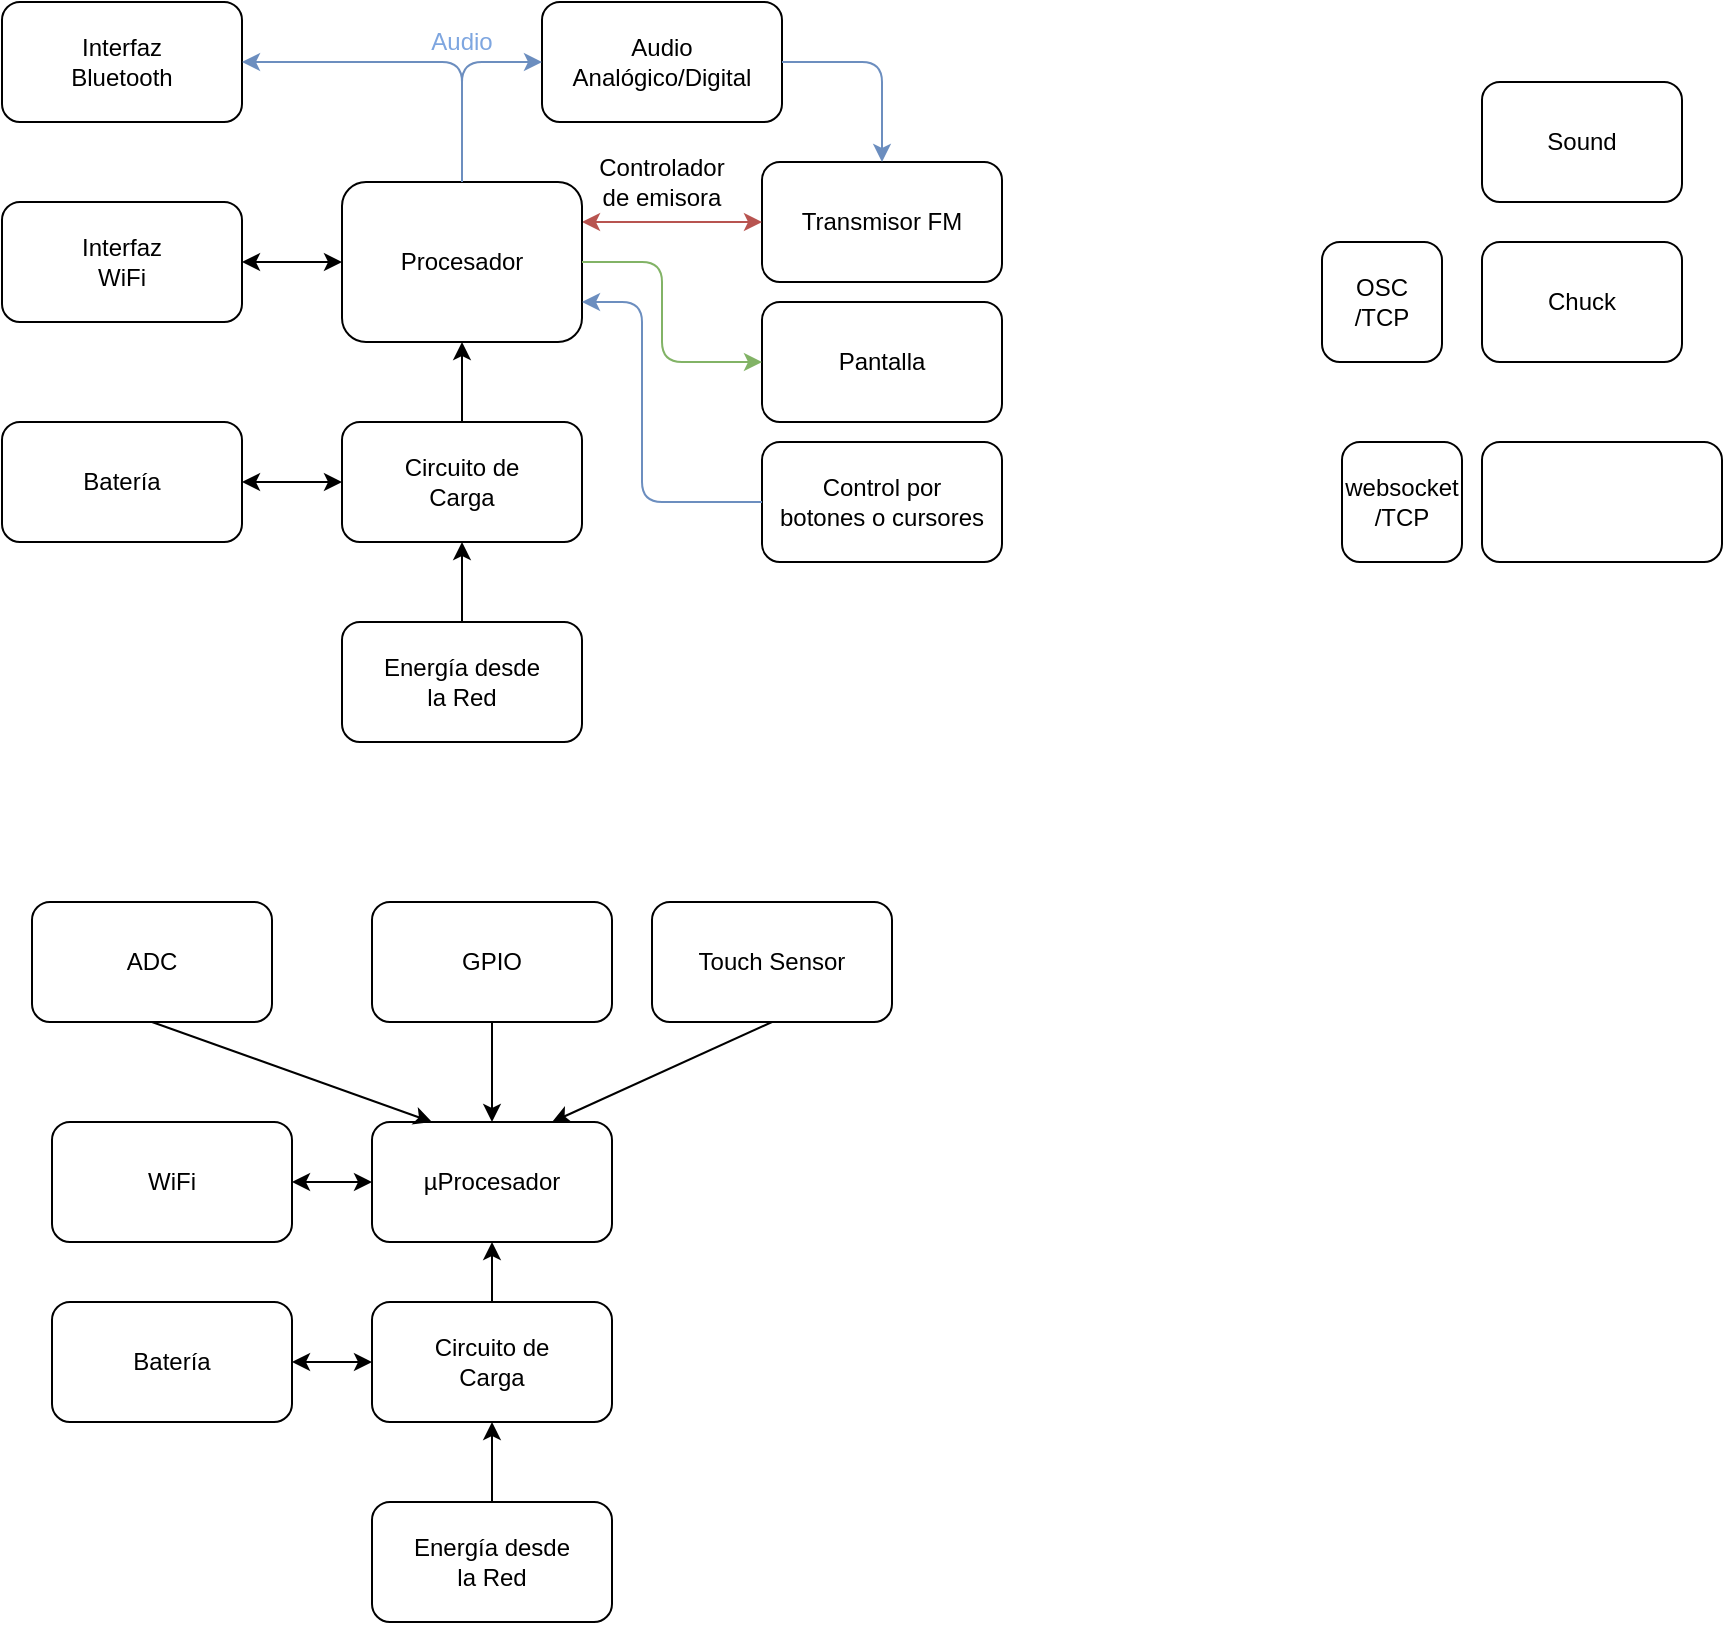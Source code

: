 <mxfile version="15.4.0" type="device" pages="2"><diagram id="w7pOhHGlL-BsdtAE_H7Y" name="hardware-server"><mxGraphModel dx="1420" dy="958" grid="1" gridSize="10" guides="1" tooltips="1" connect="1" arrows="1" fold="1" page="1" pageScale="1" pageWidth="850" pageHeight="1100" math="0" shadow="0"><root><mxCell id="0"/><mxCell id="1" parent="0"/><mxCell id="2" value="Transmisor FM" style="rounded=1;whiteSpace=wrap;html=1;" parent="1" vertex="1"><mxGeometry x="500" y="110" width="120" height="60" as="geometry"/></mxCell><mxCell id="4" style="edgeStyle=orthogonalEdgeStyle;rounded=0;orthogonalLoop=1;jettySize=auto;html=1;exitX=1;exitY=0.25;exitDx=0;exitDy=0;entryX=0;entryY=0.5;entryDx=0;entryDy=0;startArrow=classic;startFill=1;fillColor=#f8cecc;strokeColor=#b85450;" parent="1" source="3" target="2" edge="1"><mxGeometry relative="1" as="geometry"/></mxCell><mxCell id="3" value="Procesador" style="rounded=1;whiteSpace=wrap;html=1;" parent="1" vertex="1"><mxGeometry x="290" y="120" width="120" height="80" as="geometry"/></mxCell><mxCell id="5" value="&lt;div&gt;Audio&lt;/div&gt;&lt;div&gt;Analógico/Digital&lt;br&gt;&lt;/div&gt;" style="rounded=1;whiteSpace=wrap;html=1;" parent="1" vertex="1"><mxGeometry x="390" y="30" width="120" height="60" as="geometry"/></mxCell><mxCell id="6" value="&lt;div&gt;Controlador&lt;/div&gt;&lt;div&gt;de emisora&lt;br&gt;&lt;/div&gt;" style="text;html=1;strokeColor=none;fillColor=none;align=center;verticalAlign=middle;whiteSpace=wrap;rounded=0;" parent="1" vertex="1"><mxGeometry x="410" y="110" width="80" height="20" as="geometry"/></mxCell><mxCell id="13" value="&lt;div&gt;Interfaz&lt;br&gt;&lt;/div&gt;&lt;div&gt;WiFi&lt;/div&gt;" style="rounded=1;whiteSpace=wrap;html=1;" parent="1" vertex="1"><mxGeometry x="120" y="130" width="120" height="60" as="geometry"/></mxCell><mxCell id="14" value="" style="endArrow=classic;html=1;exitX=0;exitY=0.5;exitDx=0;exitDy=0;entryX=1;entryY=0.5;entryDx=0;entryDy=0;startArrow=classic;startFill=1;" parent="1" source="3" target="13" edge="1"><mxGeometry width="50" height="50" relative="1" as="geometry"><mxPoint x="330" y="330" as="sourcePoint"/><mxPoint x="380" y="280" as="targetPoint"/></mxGeometry></mxCell><mxCell id="15" value="&lt;div&gt;Interfaz&lt;br&gt;&lt;/div&gt;&lt;div&gt;Bluetooth&lt;/div&gt;" style="rounded=1;whiteSpace=wrap;html=1;" parent="1" vertex="1"><mxGeometry x="120" y="30" width="120" height="60" as="geometry"/></mxCell><mxCell id="21" value="" style="endArrow=classic;html=1;entryX=0;entryY=0.5;entryDx=0;entryDy=0;exitX=0.5;exitY=0;exitDx=0;exitDy=0;fillColor=#dae8fc;strokeColor=#6c8ebf;" parent="1" source="3" target="5" edge="1"><mxGeometry width="50" height="50" relative="1" as="geometry"><mxPoint x="330" y="260" as="sourcePoint"/><mxPoint x="380" y="210" as="targetPoint"/><Array as="points"><mxPoint x="350" y="60"/></Array></mxGeometry></mxCell><mxCell id="22" value="" style="endArrow=classic;html=1;entryX=1;entryY=0.5;entryDx=0;entryDy=0;exitX=0.5;exitY=0;exitDx=0;exitDy=0;fillColor=#dae8fc;strokeColor=#6c8ebf;" parent="1" source="3" target="15" edge="1"><mxGeometry width="50" height="50" relative="1" as="geometry"><mxPoint x="330" y="260" as="sourcePoint"/><mxPoint x="380" y="210" as="targetPoint"/><Array as="points"><mxPoint x="350" y="60"/></Array></mxGeometry></mxCell><mxCell id="24" value="" style="endArrow=classic;html=1;entryX=0.5;entryY=0;entryDx=0;entryDy=0;exitX=1;exitY=0.5;exitDx=0;exitDy=0;fillColor=#dae8fc;strokeColor=#6c8ebf;" parent="1" source="5" target="2" edge="1"><mxGeometry width="50" height="50" relative="1" as="geometry"><mxPoint x="330" y="260" as="sourcePoint"/><mxPoint x="380" y="210" as="targetPoint"/><Array as="points"><mxPoint x="560" y="60"/></Array></mxGeometry></mxCell><mxCell id="27" value="Audio" style="text;html=1;strokeColor=none;fillColor=none;align=center;verticalAlign=middle;whiteSpace=wrap;rounded=0;fontColor=#7EA6E0;" parent="1" vertex="1"><mxGeometry x="330" y="40" width="40" height="20" as="geometry"/></mxCell><mxCell id="28" value="&lt;font color=&quot;#000000&quot;&gt;Pantalla&lt;br&gt;&lt;/font&gt;" style="rounded=1;whiteSpace=wrap;html=1;fontColor=#7EA6E0;" parent="1" vertex="1"><mxGeometry x="500" y="180" width="120" height="60" as="geometry"/></mxCell><mxCell id="29" value="" style="endArrow=classic;html=1;fontColor=#7EA6E0;entryX=0;entryY=0.5;entryDx=0;entryDy=0;exitX=1;exitY=0.5;exitDx=0;exitDy=0;fillColor=#d5e8d4;strokeColor=#82b366;" parent="1" source="3" target="28" edge="1"><mxGeometry width="50" height="50" relative="1" as="geometry"><mxPoint x="330" y="250" as="sourcePoint"/><mxPoint x="380" y="200" as="targetPoint"/><Array as="points"><mxPoint x="450" y="160"/><mxPoint x="450" y="210"/></Array></mxGeometry></mxCell><mxCell id="32" value="Batería" style="rounded=1;whiteSpace=wrap;html=1;fontColor=#000000;" parent="1" vertex="1"><mxGeometry x="120" y="240" width="120" height="60" as="geometry"/></mxCell><mxCell id="33" value="&lt;div&gt;Circuito de&lt;/div&gt;&lt;div&gt;Carga&lt;br&gt;&lt;/div&gt;" style="rounded=1;whiteSpace=wrap;html=1;fontColor=#000000;" parent="1" vertex="1"><mxGeometry x="290" y="240" width="120" height="60" as="geometry"/></mxCell><mxCell id="35" value="" style="endArrow=classic;html=1;fontColor=#000000;exitX=1;exitY=0.5;exitDx=0;exitDy=0;entryX=0;entryY=0.5;entryDx=0;entryDy=0;startArrow=classic;startFill=1;" parent="1" source="32" target="33" edge="1"><mxGeometry width="50" height="50" relative="1" as="geometry"><mxPoint x="330" y="250" as="sourcePoint"/><mxPoint x="380" y="200" as="targetPoint"/></mxGeometry></mxCell><mxCell id="38" value="" style="endArrow=classic;html=1;fontColor=#000000;entryX=0.5;entryY=1;entryDx=0;entryDy=0;exitX=0.5;exitY=0;exitDx=0;exitDy=0;" parent="1" source="33" target="3" edge="1"><mxGeometry width="50" height="50" relative="1" as="geometry"><mxPoint x="330" y="250" as="sourcePoint"/><mxPoint x="380" y="200" as="targetPoint"/></mxGeometry></mxCell><mxCell id="39" value="&lt;div&gt;Energía desde&lt;/div&gt;&lt;div&gt;la Red&lt;br&gt;&lt;/div&gt;" style="rounded=1;whiteSpace=wrap;html=1;fontColor=#000000;" parent="1" vertex="1"><mxGeometry x="290" y="340" width="120" height="60" as="geometry"/></mxCell><mxCell id="41" value="" style="endArrow=classic;html=1;fontColor=#000000;entryX=0.5;entryY=1;entryDx=0;entryDy=0;exitX=0.5;exitY=0;exitDx=0;exitDy=0;" parent="1" source="39" target="33" edge="1"><mxGeometry width="50" height="50" relative="1" as="geometry"><mxPoint x="330" y="250" as="sourcePoint"/><mxPoint x="380" y="200" as="targetPoint"/></mxGeometry></mxCell><mxCell id="42" value="WiFi" style="rounded=1;whiteSpace=wrap;html=1;fontColor=#000000;" parent="1" vertex="1"><mxGeometry x="145" y="590" width="120" height="60" as="geometry"/></mxCell><mxCell id="51" style="edgeStyle=orthogonalEdgeStyle;rounded=0;orthogonalLoop=1;jettySize=auto;html=1;exitX=0;exitY=0.5;exitDx=0;exitDy=0;entryX=1;entryY=0.5;entryDx=0;entryDy=0;startArrow=classic;startFill=1;fontColor=#000000;" parent="1" source="43" target="42" edge="1"><mxGeometry relative="1" as="geometry"/></mxCell><mxCell id="43" value="µProcesador" style="rounded=1;whiteSpace=wrap;html=1;fontColor=#000000;" parent="1" vertex="1"><mxGeometry x="305" y="590" width="120" height="60" as="geometry"/></mxCell><mxCell id="44" value="ADC" style="rounded=1;whiteSpace=wrap;html=1;fontColor=#000000;" parent="1" vertex="1"><mxGeometry x="135" y="480" width="120" height="60" as="geometry"/></mxCell><mxCell id="45" value="GPIO" style="rounded=1;whiteSpace=wrap;html=1;fontColor=#000000;" parent="1" vertex="1"><mxGeometry x="305" y="480" width="120" height="60" as="geometry"/></mxCell><mxCell id="47" value="Touch Sensor" style="rounded=1;whiteSpace=wrap;html=1;fontColor=#000000;" parent="1" vertex="1"><mxGeometry x="445" y="480" width="120" height="60" as="geometry"/></mxCell><mxCell id="64" style="edgeStyle=orthogonalEdgeStyle;rounded=0;orthogonalLoop=1;jettySize=auto;html=1;exitX=1;exitY=0.5;exitDx=0;exitDy=0;entryX=0;entryY=0.5;entryDx=0;entryDy=0;startArrow=classic;startFill=1;fontColor=#000000;" parent="1" source="52" target="53" edge="1"><mxGeometry relative="1" as="geometry"/></mxCell><mxCell id="52" value="Batería" style="rounded=1;whiteSpace=wrap;html=1;fontColor=#000000;" parent="1" vertex="1"><mxGeometry x="145" y="680" width="120" height="60" as="geometry"/></mxCell><mxCell id="53" value="&lt;div&gt;Circuito de&lt;/div&gt;&lt;div&gt;Carga&lt;br&gt;&lt;/div&gt;" style="rounded=1;whiteSpace=wrap;html=1;fontColor=#000000;" parent="1" vertex="1"><mxGeometry x="305" y="680" width="120" height="60" as="geometry"/></mxCell><mxCell id="55" value="&lt;div&gt;Energía desde&lt;/div&gt;&lt;div&gt;la Red&lt;br&gt;&lt;/div&gt;" style="rounded=1;whiteSpace=wrap;html=1;fontColor=#000000;" parent="1" vertex="1"><mxGeometry x="305" y="780" width="120" height="60" as="geometry"/></mxCell><mxCell id="56" value="" style="endArrow=classic;html=1;fontColor=#000000;entryX=0.5;entryY=1;entryDx=0;entryDy=0;exitX=0.5;exitY=0;exitDx=0;exitDy=0;" parent="1" source="55" target="53" edge="1"><mxGeometry width="50" height="50" relative="1" as="geometry"><mxPoint x="345" y="690" as="sourcePoint"/><mxPoint x="395" y="640" as="targetPoint"/></mxGeometry></mxCell><mxCell id="59" value="" style="endArrow=classic;html=1;fontColor=#000000;exitX=0.5;exitY=1;exitDx=0;exitDy=0;entryX=0.25;entryY=0;entryDx=0;entryDy=0;" parent="1" source="44" target="43" edge="1"><mxGeometry width="50" height="50" relative="1" as="geometry"><mxPoint x="455" y="520" as="sourcePoint"/><mxPoint x="505" y="470" as="targetPoint"/></mxGeometry></mxCell><mxCell id="61" value="" style="endArrow=classic;html=1;fontColor=#000000;exitX=0.5;exitY=1;exitDx=0;exitDy=0;entryX=0.5;entryY=0;entryDx=0;entryDy=0;" parent="1" source="45" target="43" edge="1"><mxGeometry width="50" height="50" relative="1" as="geometry"><mxPoint x="455" y="520" as="sourcePoint"/><mxPoint x="505" y="470" as="targetPoint"/></mxGeometry></mxCell><mxCell id="63" value="" style="endArrow=classic;html=1;fontColor=#000000;entryX=0.75;entryY=0;entryDx=0;entryDy=0;exitX=0.5;exitY=1;exitDx=0;exitDy=0;" parent="1" source="47" target="43" edge="1"><mxGeometry width="50" height="50" relative="1" as="geometry"><mxPoint x="455" y="520" as="sourcePoint"/><mxPoint x="505" y="470" as="targetPoint"/></mxGeometry></mxCell><mxCell id="66" value="" style="endArrow=classic;html=1;fontColor=#000000;entryX=0.5;entryY=1;entryDx=0;entryDy=0;exitX=0.5;exitY=0;exitDx=0;exitDy=0;" parent="1" source="53" target="43" edge="1"><mxGeometry width="50" height="50" relative="1" as="geometry"><mxPoint x="295" y="640" as="sourcePoint"/><mxPoint x="345" y="590" as="targetPoint"/></mxGeometry></mxCell><mxCell id="70" value="&lt;div&gt;OSC&lt;/div&gt;&lt;div&gt;/TCP&lt;/div&gt;" style="rounded=1;whiteSpace=wrap;html=1;fontColor=#000000;" parent="1" vertex="1"><mxGeometry x="780" y="150" width="60" height="60" as="geometry"/></mxCell><mxCell id="71" value="&lt;div&gt;websocket&lt;/div&gt;&lt;div&gt;/TCP&lt;/div&gt;" style="rounded=1;whiteSpace=wrap;html=1;fontColor=#000000;" parent="1" vertex="1"><mxGeometry x="790" y="250" width="60" height="60" as="geometry"/></mxCell><mxCell id="72" value="Chuck" style="rounded=1;whiteSpace=wrap;html=1;fontColor=#000000;" parent="1" vertex="1"><mxGeometry x="860" y="150" width="100" height="60" as="geometry"/></mxCell><mxCell id="73" value="Sound" style="rounded=1;whiteSpace=wrap;html=1;fontColor=#000000;" parent="1" vertex="1"><mxGeometry x="860" y="70" width="100" height="60" as="geometry"/></mxCell><mxCell id="74" value="" style="rounded=1;whiteSpace=wrap;html=1;fontColor=#000000;" parent="1" vertex="1"><mxGeometry x="860" y="250" width="120" height="60" as="geometry"/></mxCell><mxCell id="-IHw2w_I09pNyr5uZ9Wl-74" value="&lt;font color=&quot;#000000&quot;&gt;Control por&lt;br&gt;botones o cursores&lt;br&gt;&lt;/font&gt;" style="rounded=1;whiteSpace=wrap;html=1;fontColor=#7EA6E0;" parent="1" vertex="1"><mxGeometry x="500" y="250" width="120" height="60" as="geometry"/></mxCell><mxCell id="-IHw2w_I09pNyr5uZ9Wl-76" value="" style="endArrow=none;html=1;entryX=0;entryY=0.5;entryDx=0;entryDy=0;exitX=1;exitY=0.75;exitDx=0;exitDy=0;startArrow=classic;startFill=1;endFill=0;fillColor=#dae8fc;strokeColor=#6c8ebf;" parent="1" source="3" target="-IHw2w_I09pNyr5uZ9Wl-74" edge="1"><mxGeometry width="50" height="50" relative="1" as="geometry"><mxPoint x="470" y="360" as="sourcePoint"/><mxPoint x="520" y="310" as="targetPoint"/><Array as="points"><mxPoint x="440" y="180"/><mxPoint x="440" y="280"/></Array></mxGeometry></mxCell></root></mxGraphModel></diagram><diagram id="PkrMXN2v2mSTtwYFVRXE" name="onion"><mxGraphModel dx="1420" dy="958" grid="1" gridSize="10" guides="1" tooltips="1" connect="1" arrows="1" fold="1" page="1" pageScale="1" pageWidth="850" pageHeight="1100" math="0" shadow="0"><root><mxCell id="U6ocJ4wYusiZbPF86DiT-0"/><mxCell id="U6ocJ4wYusiZbPF86DiT-1" parent="U6ocJ4wYusiZbPF86DiT-0"/><mxCell id="U6ocJ4wYusiZbPF86DiT-41" value="" style="rounded=1;whiteSpace=wrap;html=1;fillColor=none;dashed=1;strokeColor=#9673a6;strokeWidth=2;fontStyle=1" parent="U6ocJ4wYusiZbPF86DiT-1" vertex="1"><mxGeometry x="250" y="60" width="250" height="290" as="geometry"/></mxCell><mxCell id="U6ocJ4wYusiZbPF86DiT-2" value="Transmisor FM" style="rounded=1;whiteSpace=wrap;html=1;fillColor=#ffe6cc;strokeColor=#d79b00;strokeWidth=2;fontColor=#FF8000;fontStyle=1" parent="U6ocJ4wYusiZbPF86DiT-1" vertex="1"><mxGeometry x="680" y="20" width="120" height="60" as="geometry"/></mxCell><mxCell id="U6ocJ4wYusiZbPF86DiT-4" value="Procesador" style="rounded=1;whiteSpace=wrap;html=1;fillColor=#e1d5e7;strokeColor=#9673a6;fontStyle=1" parent="U6ocJ4wYusiZbPF86DiT-1" vertex="1"><mxGeometry x="330" y="120" width="120" height="180" as="geometry"/></mxCell><mxCell id="U6ocJ4wYusiZbPF86DiT-5" value="&lt;div&gt;USB&lt;/div&gt;" style="rounded=1;whiteSpace=wrap;html=1;fillColor=#e1d5e7;strokeColor=#9673a6;fontStyle=1" parent="U6ocJ4wYusiZbPF86DiT-1" vertex="1"><mxGeometry x="260" y="120" width="70" height="50" as="geometry"/></mxCell><mxCell id="U6ocJ4wYusiZbPF86DiT-7" value="&lt;div&gt;&lt;span&gt;WiFi&lt;/span&gt;&lt;br&gt;&lt;/div&gt;" style="rounded=1;whiteSpace=wrap;html=1;fillColor=#e1d5e7;strokeColor=#9673a6;fontStyle=1" parent="U6ocJ4wYusiZbPF86DiT-1" vertex="1"><mxGeometry x="260" y="230" width="70" height="60" as="geometry"/></mxCell><mxCell id="U6ocJ4wYusiZbPF86DiT-9" value="&lt;div&gt;&lt;span&gt;Bluetooth&lt;/span&gt;&lt;br&gt;&lt;/div&gt;" style="rounded=1;whiteSpace=wrap;html=1;fillColor=#e1d5e7;strokeColor=#9673a6;fontStyle=1" parent="U6ocJ4wYusiZbPF86DiT-1" vertex="1"><mxGeometry x="260" y="170" width="70" height="60" as="geometry"/></mxCell><mxCell id="U6ocJ4wYusiZbPF86DiT-14" value="&lt;font color=&quot;#000000&quot;&gt;Pantalla&lt;br&gt;&lt;/font&gt;" style="rounded=1;whiteSpace=wrap;html=1;fontColor=#7EA6E0;strokeWidth=2;fontStyle=1" parent="U6ocJ4wYusiZbPF86DiT-1" vertex="1"><mxGeometry x="680" y="240" width="120" height="60" as="geometry"/></mxCell><mxCell id="U6ocJ4wYusiZbPF86DiT-16" value="Batería&lt;br&gt;LIPo / 18650" style="rounded=1;whiteSpace=wrap;html=1;fontColor=#000000;strokeWidth=2;fontStyle=1" parent="U6ocJ4wYusiZbPF86DiT-1" vertex="1"><mxGeometry x="140" y="390" width="120" height="60" as="geometry"/></mxCell><mxCell id="U6ocJ4wYusiZbPF86DiT-48" style="edgeStyle=orthogonalEdgeStyle;rounded=0;orthogonalLoop=1;jettySize=auto;html=1;exitX=0;exitY=0.5;exitDx=0;exitDy=0;entryX=1;entryY=0.5;entryDx=0;entryDy=0;startArrow=classic;startFill=1;endArrow=classic;endFill=1;strokeWidth=2;fontColor=#9933FF;fontStyle=1" parent="U6ocJ4wYusiZbPF86DiT-1" source="U6ocJ4wYusiZbPF86DiT-17" target="U6ocJ4wYusiZbPF86DiT-16" edge="1"><mxGeometry relative="1" as="geometry"><mxPoint x="465" y="420" as="targetPoint"/></mxGeometry></mxCell><mxCell id="U6ocJ4wYusiZbPF86DiT-17" value="&lt;div&gt;Circuito de&lt;/div&gt;&lt;div&gt;Carga /&lt;/div&gt;&lt;div&gt;Regulador LDO&lt;br&gt;&lt;/div&gt;" style="rounded=1;whiteSpace=wrap;html=1;fontColor=#000000;strokeWidth=2;fontStyle=1" parent="U6ocJ4wYusiZbPF86DiT-1" vertex="1"><mxGeometry x="300" y="390" width="120" height="60" as="geometry"/></mxCell><mxCell id="U6ocJ4wYusiZbPF86DiT-20" value="&lt;div&gt;Energía desde&lt;/div&gt;&lt;div&gt;la Red&lt;br&gt;&lt;/div&gt;" style="rounded=1;whiteSpace=wrap;html=1;fontColor=#000000;strokeWidth=2;fontStyle=1" parent="U6ocJ4wYusiZbPF86DiT-1" vertex="1"><mxGeometry x="300" y="490" width="120" height="60" as="geometry"/></mxCell><mxCell id="U6ocJ4wYusiZbPF86DiT-21" value="" style="endArrow=classic;html=1;fontColor=#000000;entryX=0.5;entryY=1;entryDx=0;entryDy=0;exitX=0.5;exitY=0;exitDx=0;exitDy=0;strokeWidth=2;fontStyle=1" parent="U6ocJ4wYusiZbPF86DiT-1" source="U6ocJ4wYusiZbPF86DiT-20" target="U6ocJ4wYusiZbPF86DiT-17" edge="1"><mxGeometry width="50" height="50" relative="1" as="geometry"><mxPoint x="340" y="420" as="sourcePoint"/><mxPoint x="390" y="370" as="targetPoint"/></mxGeometry></mxCell><mxCell id="U6ocJ4wYusiZbPF86DiT-22" value="&lt;font color=&quot;#000000&quot;&gt;Control por&lt;br&gt;botones o cursores&lt;br&gt;&lt;/font&gt;" style="rounded=1;whiteSpace=wrap;html=1;fontColor=#7EA6E0;fontStyle=1;strokeWidth=2;" parent="U6ocJ4wYusiZbPF86DiT-1" vertex="1"><mxGeometry x="680" y="310" width="120" height="60" as="geometry"/></mxCell><mxCell id="U6ocJ4wYusiZbPF86DiT-24" value="i2c" style="rounded=1;whiteSpace=wrap;html=1;fillColor=#e1d5e7;strokeColor=#9673a6;fontStyle=1" parent="U6ocJ4wYusiZbPF86DiT-1" vertex="1"><mxGeometry x="450" y="180" width="40" height="60" as="geometry"/></mxCell><mxCell id="U6ocJ4wYusiZbPF86DiT-25" value="spi" style="rounded=1;whiteSpace=wrap;html=1;fillColor=#e1d5e7;strokeColor=#9673a6;fontStyle=1" parent="U6ocJ4wYusiZbPF86DiT-1" vertex="1"><mxGeometry x="450" y="240" width="40" height="60" as="geometry"/></mxCell><mxCell id="U6ocJ4wYusiZbPF86DiT-26" value="i2s" style="rounded=1;whiteSpace=wrap;html=1;fillColor=#e1d5e7;strokeColor=#9673a6;fontStyle=1" parent="U6ocJ4wYusiZbPF86DiT-1" vertex="1"><mxGeometry x="450" y="120" width="40" height="60" as="geometry"/></mxCell><mxCell id="U6ocJ4wYusiZbPF86DiT-27" value="Transmisor FM" style="rounded=1;whiteSpace=wrap;html=1;fillColor=#dae8fc;strokeColor=#6c8ebf;strokeWidth=2;fontColor=#007FFF;fontStyle=1" parent="U6ocJ4wYusiZbPF86DiT-1" vertex="1"><mxGeometry x="680" y="120" width="120" height="60" as="geometry"/></mxCell><mxCell id="U6ocJ4wYusiZbPF86DiT-28" value="Adaptador&lt;br&gt;Audio Analógico" style="rounded=1;whiteSpace=wrap;html=1;fillColor=#ffe6cc;strokeColor=#d79b00;strokeWidth=2;fontColor=#FF8000;fontStyle=1" parent="U6ocJ4wYusiZbPF86DiT-1" vertex="1"><mxGeometry x="500" y="20" width="120" height="60" as="geometry"/></mxCell><mxCell id="U6ocJ4wYusiZbPF86DiT-30" value="" style="endArrow=classic;html=1;exitX=0.5;exitY=0;exitDx=0;exitDy=0;fillColor=#ffe6cc;strokeColor=#d79b00;strokeWidth=2;" parent="U6ocJ4wYusiZbPF86DiT-1" source="U6ocJ4wYusiZbPF86DiT-5" edge="1"><mxGeometry width="50" height="50" relative="1" as="geometry"><mxPoint x="440" y="260" as="sourcePoint"/><mxPoint x="500" y="50" as="targetPoint"/><Array as="points"><mxPoint x="295" y="50"/></Array></mxGeometry></mxCell><mxCell id="U6ocJ4wYusiZbPF86DiT-32" value="" style="endArrow=classic;html=1;entryX=0;entryY=0.5;entryDx=0;entryDy=0;exitX=1;exitY=0.5;exitDx=0;exitDy=0;fillColor=#ffe6cc;strokeColor=#d79b00;strokeWidth=2;" parent="U6ocJ4wYusiZbPF86DiT-1" source="U6ocJ4wYusiZbPF86DiT-28" target="U6ocJ4wYusiZbPF86DiT-2" edge="1"><mxGeometry width="50" height="50" relative="1" as="geometry"><mxPoint x="400" y="260" as="sourcePoint"/><mxPoint x="450" y="210" as="targetPoint"/></mxGeometry></mxCell><mxCell id="U6ocJ4wYusiZbPF86DiT-34" value="" style="endArrow=classic;html=1;entryX=0;entryY=0.25;entryDx=0;entryDy=0;exitX=1;exitY=0.25;exitDx=0;exitDy=0;fillColor=#dae8fc;strokeColor=#6c8ebf;strokeWidth=2;" parent="U6ocJ4wYusiZbPF86DiT-1" source="U6ocJ4wYusiZbPF86DiT-26" target="U6ocJ4wYusiZbPF86DiT-27" edge="1"><mxGeometry width="50" height="50" relative="1" as="geometry"><mxPoint x="400" y="260" as="sourcePoint"/><mxPoint x="450" y="210" as="targetPoint"/></mxGeometry></mxCell><mxCell id="U6ocJ4wYusiZbPF86DiT-35" value="" style="endArrow=classic;html=1;entryX=0.25;entryY=1;entryDx=0;entryDy=0;exitX=1;exitY=0.25;exitDx=0;exitDy=0;fillColor=#ffe6cc;strokeColor=#d79b00;strokeWidth=2;" parent="U6ocJ4wYusiZbPF86DiT-1" source="U6ocJ4wYusiZbPF86DiT-24" target="U6ocJ4wYusiZbPF86DiT-2" edge="1"><mxGeometry width="50" height="50" relative="1" as="geometry"><mxPoint x="400" y="260" as="sourcePoint"/><mxPoint x="450" y="210" as="targetPoint"/><Array as="points"><mxPoint x="570" y="195"/><mxPoint x="570" y="110"/><mxPoint x="710" y="110"/></Array></mxGeometry></mxCell><mxCell id="U6ocJ4wYusiZbPF86DiT-38" value="" style="endArrow=classic;html=1;entryX=0;entryY=0.25;entryDx=0;entryDy=0;exitX=1;exitY=0.75;exitDx=0;exitDy=0;strokeWidth=2;fillColor=#f8cecc;strokeColor=#b85450;" parent="U6ocJ4wYusiZbPF86DiT-1" source="U6ocJ4wYusiZbPF86DiT-24" target="U6ocJ4wYusiZbPF86DiT-14" edge="1"><mxGeometry width="50" height="50" relative="1" as="geometry"><mxPoint x="400" y="260" as="sourcePoint"/><mxPoint x="450" y="210" as="targetPoint"/><Array as="points"><mxPoint x="640" y="225"/><mxPoint x="640" y="255"/></Array></mxGeometry></mxCell><mxCell id="U6ocJ4wYusiZbPF86DiT-39" value="" style="endArrow=classic;html=1;entryX=0;entryY=0.5;entryDx=0;entryDy=0;exitX=1;exitY=0.5;exitDx=0;exitDy=0;strokeWidth=2;fillColor=#d5e8d4;strokeColor=#82b366;" parent="U6ocJ4wYusiZbPF86DiT-1" source="U6ocJ4wYusiZbPF86DiT-25" target="U6ocJ4wYusiZbPF86DiT-14" edge="1"><mxGeometry width="50" height="50" relative="1" as="geometry"><mxPoint x="400" y="260" as="sourcePoint"/><mxPoint x="450" y="210" as="targetPoint"/></mxGeometry></mxCell><mxCell id="U6ocJ4wYusiZbPF86DiT-40" value="" style="endArrow=classic;html=1;entryX=0.25;entryY=1;entryDx=0;entryDy=0;exitX=1;exitY=0.5;exitDx=0;exitDy=0;fillColor=#dae8fc;strokeColor=#6c8ebf;strokeWidth=2;" parent="U6ocJ4wYusiZbPF86DiT-1" source="U6ocJ4wYusiZbPF86DiT-24" target="U6ocJ4wYusiZbPF86DiT-27" edge="1"><mxGeometry width="50" height="50" relative="1" as="geometry"><mxPoint x="400" y="260" as="sourcePoint"/><mxPoint x="450" y="210" as="targetPoint"/><Array as="points"><mxPoint x="710" y="210"/></Array></mxGeometry></mxCell><mxCell id="U6ocJ4wYusiZbPF86DiT-42" value="Onion Omega2+" style="text;html=1;strokeColor=none;fillColor=none;align=center;verticalAlign=middle;whiteSpace=wrap;rounded=0;dashed=1;fontStyle=1;fontColor=#9933FF;" parent="U6ocJ4wYusiZbPF86DiT-1" vertex="1"><mxGeometry x="315" y="60" width="120" height="20" as="geometry"/></mxCell><mxCell id="U6ocJ4wYusiZbPF86DiT-44" value="gpio" style="rounded=1;whiteSpace=wrap;html=1;fillColor=#e1d5e7;strokeColor=#9673a6;fontStyle=1" parent="U6ocJ4wYusiZbPF86DiT-1" vertex="1"><mxGeometry x="390" y="300" width="60" height="40" as="geometry"/></mxCell><mxCell id="U6ocJ4wYusiZbPF86DiT-45" value="" style="endArrow=none;html=1;strokeWidth=2;fontColor=#9933FF;entryX=0;entryY=0.5;entryDx=0;entryDy=0;exitX=1;exitY=0.5;exitDx=0;exitDy=0;endFill=0;startArrow=classic;startFill=1;" parent="U6ocJ4wYusiZbPF86DiT-1" source="U6ocJ4wYusiZbPF86DiT-44" target="U6ocJ4wYusiZbPF86DiT-22" edge="1"><mxGeometry width="50" height="50" relative="1" as="geometry"><mxPoint x="400" y="260" as="sourcePoint"/><mxPoint x="450" y="210" as="targetPoint"/><Array as="points"><mxPoint x="640" y="320"/><mxPoint x="640" y="340"/></Array></mxGeometry></mxCell><mxCell id="U6ocJ4wYusiZbPF86DiT-46" value="Vin 3v3" style="rounded=1;whiteSpace=wrap;html=1;fillColor=#e1d5e7;strokeColor=#9673a6;fontStyle=1" parent="U6ocJ4wYusiZbPF86DiT-1" vertex="1"><mxGeometry x="330" y="300" width="60" height="40" as="geometry"/></mxCell><mxCell id="U6ocJ4wYusiZbPF86DiT-47" value="" style="endArrow=classic;html=1;strokeWidth=2;fontColor=#9933FF;entryX=0.5;entryY=1;entryDx=0;entryDy=0;exitX=0.5;exitY=0;exitDx=0;exitDy=0;" parent="U6ocJ4wYusiZbPF86DiT-1" source="U6ocJ4wYusiZbPF86DiT-17" target="U6ocJ4wYusiZbPF86DiT-46" edge="1"><mxGeometry width="50" height="50" relative="1" as="geometry"><mxPoint x="440" y="420" as="sourcePoint"/><mxPoint x="490" y="370" as="targetPoint"/></mxGeometry></mxCell><mxCell id="U6ocJ4wYusiZbPF86DiT-49" value="Opción 2 transmisión FM" style="text;html=1;strokeColor=none;fillColor=none;align=left;verticalAlign=middle;whiteSpace=wrap;rounded=0;dashed=1;fontColor=#007FFF;fontStyle=1" parent="U6ocJ4wYusiZbPF86DiT-1" vertex="1"><mxGeometry x="570" y="430" width="170" height="20" as="geometry"/></mxCell><mxCell id="U6ocJ4wYusiZbPF86DiT-50" value="Opción 1 transmisión FM" style="text;html=1;strokeColor=none;fillColor=none;align=left;verticalAlign=middle;whiteSpace=wrap;rounded=0;dashed=1;fontColor=#FF8000;fontStyle=1" parent="U6ocJ4wYusiZbPF86DiT-1" vertex="1"><mxGeometry x="570" y="410" width="180" height="20" as="geometry"/></mxCell><mxCell id="U6ocJ4wYusiZbPF86DiT-53" value="Controlador de emisora FM" style="text;html=1;strokeColor=none;fillColor=none;align=center;verticalAlign=middle;whiteSpace=wrap;rounded=0;dashed=1;fontColor=#FF8000;fontStyle=1" parent="U6ocJ4wYusiZbPF86DiT-1" vertex="1"><mxGeometry x="700" y="90" width="110" height="20" as="geometry"/></mxCell><mxCell id="U6ocJ4wYusiZbPF86DiT-55" value="Controlador de emisora FM" style="text;html=1;strokeColor=none;fillColor=none;align=center;verticalAlign=middle;whiteSpace=wrap;rounded=0;dashed=1;fontColor=#007FFF;fontStyle=1" parent="U6ocJ4wYusiZbPF86DiT-1" vertex="1"><mxGeometry x="700" y="190" width="110" height="20" as="geometry"/></mxCell><mxCell id="U6ocJ4wYusiZbPF86DiT-56" value="Audio" style="text;html=1;strokeColor=none;fillColor=none;align=center;verticalAlign=middle;whiteSpace=wrap;rounded=0;dashed=1;fontColor=#007FFF;fontStyle=1" parent="U6ocJ4wYusiZbPF86DiT-1" vertex="1"><mxGeometry x="610" y="120" width="55" height="20" as="geometry"/></mxCell><mxCell id="U6ocJ4wYusiZbPF86DiT-58" value="&lt;font color=&quot;#ff8000&quot;&gt;Audio&lt;/font&gt;" style="text;html=1;strokeColor=none;fillColor=none;align=center;verticalAlign=middle;whiteSpace=wrap;rounded=0;dashed=1;fontColor=#007FFF;fontStyle=1" parent="U6ocJ4wYusiZbPF86DiT-1" vertex="1"><mxGeometry x="620" y="30" width="55" height="20" as="geometry"/></mxCell><mxCell id="U6ocJ4wYusiZbPF86DiT-59" value="" style="endArrow=none;html=1;strokeWidth=6;fontColor=#FF8000;fillColor=#ffe6cc;strokeColor=#d79b00;" parent="U6ocJ4wYusiZbPF86DiT-1" edge="1"><mxGeometry width="50" height="50" relative="1" as="geometry"><mxPoint x="745" y="419.5" as="sourcePoint"/><mxPoint x="775" y="419.5" as="targetPoint"/></mxGeometry></mxCell><mxCell id="U6ocJ4wYusiZbPF86DiT-60" value="" style="endArrow=none;html=1;strokeWidth=6;fontColor=#FF8000;fillColor=#dae8fc;strokeColor=#6c8ebf;" parent="U6ocJ4wYusiZbPF86DiT-1" edge="1"><mxGeometry width="50" height="50" relative="1" as="geometry"><mxPoint x="745" y="440" as="sourcePoint"/><mxPoint x="775" y="440" as="targetPoint"/></mxGeometry></mxCell><mxCell id="U6ocJ4wYusiZbPF86DiT-65" value="Audio" style="text;html=1;strokeColor=#007FFF;fillColor=none;align=center;verticalAlign=middle;whiteSpace=wrap;rounded=0;dashed=1;fontColor=#000000;fontStyle=1" parent="U6ocJ4wYusiZbPF86DiT-1" vertex="1"><mxGeometry x="180" y="190" width="40" height="20" as="geometry"/></mxCell><mxCell id="U6ocJ4wYusiZbPF86DiT-66" value="Comunicación&lt;br&gt;con&amp;nbsp;&lt;br&gt;Clientes &lt;br&gt;u otros servidores" style="text;html=1;strokeColor=#007FFF;fillColor=none;align=center;verticalAlign=middle;whiteSpace=wrap;rounded=0;dashed=1;fontColor=#000000;fontStyle=1;" parent="U6ocJ4wYusiZbPF86DiT-1" vertex="1"><mxGeometry x="60" y="220" width="90" height="80" as="geometry"/></mxCell><mxCell id="U6ocJ4wYusiZbPF86DiT-68" value="" style="endArrow=classic;html=1;strokeWidth=2;fontColor=#007FFF;entryX=1;entryY=0.5;entryDx=0;entryDy=0;exitX=0;exitY=0.5;exitDx=0;exitDy=0;" parent="U6ocJ4wYusiZbPF86DiT-1" source="U6ocJ4wYusiZbPF86DiT-9" target="U6ocJ4wYusiZbPF86DiT-65" edge="1"><mxGeometry width="50" height="50" relative="1" as="geometry"><mxPoint x="440" y="310" as="sourcePoint"/><mxPoint x="490" y="260" as="targetPoint"/></mxGeometry></mxCell><mxCell id="U6ocJ4wYusiZbPF86DiT-69" value="" style="endArrow=classic;html=1;strokeWidth=2;fontColor=#007FFF;entryX=1;entryY=0.5;entryDx=0;entryDy=0;exitX=0;exitY=0.5;exitDx=0;exitDy=0;startArrow=classic;startFill=1;" parent="U6ocJ4wYusiZbPF86DiT-1" source="U6ocJ4wYusiZbPF86DiT-7" target="U6ocJ4wYusiZbPF86DiT-66" edge="1"><mxGeometry width="50" height="50" relative="1" as="geometry"><mxPoint x="400" y="310" as="sourcePoint"/><mxPoint x="450" y="260" as="targetPoint"/></mxGeometry></mxCell><mxCell id="U6ocJ4wYusiZbPF86DiT-70" value="Opción 2 pantalla" style="text;html=1;strokeColor=none;fillColor=none;align=left;verticalAlign=middle;whiteSpace=wrap;rounded=0;dashed=1;fontColor=#00994D;fontStyle=1" parent="U6ocJ4wYusiZbPF86DiT-1" vertex="1"><mxGeometry x="570" y="470" width="170" height="20" as="geometry"/></mxCell><mxCell id="U6ocJ4wYusiZbPF86DiT-71" value="Opción 1 pantalla" style="text;html=1;strokeColor=none;fillColor=none;align=left;verticalAlign=middle;whiteSpace=wrap;rounded=0;dashed=1;fontColor=#CC0000;fontStyle=1" parent="U6ocJ4wYusiZbPF86DiT-1" vertex="1"><mxGeometry x="570" y="450" width="180" height="20" as="geometry"/></mxCell><mxCell id="U6ocJ4wYusiZbPF86DiT-72" value="" style="endArrow=none;html=1;strokeWidth=6;fontColor=#FF8000;fillColor=#f8cecc;strokeColor=#b85450;" parent="U6ocJ4wYusiZbPF86DiT-1" edge="1"><mxGeometry width="50" height="50" relative="1" as="geometry"><mxPoint x="745" y="459.5" as="sourcePoint"/><mxPoint x="775" y="459.5" as="targetPoint"/></mxGeometry></mxCell><mxCell id="U6ocJ4wYusiZbPF86DiT-73" value="" style="endArrow=none;html=1;strokeWidth=6;fontColor=#FF8000;fillColor=#d5e8d4;strokeColor=#82b366;" parent="U6ocJ4wYusiZbPF86DiT-1" edge="1"><mxGeometry width="50" height="50" relative="1" as="geometry"><mxPoint x="745" y="480" as="sourcePoint"/><mxPoint x="775" y="480" as="targetPoint"/></mxGeometry></mxCell><mxCell id="Lc9bVgxmrt0hCm4btUyn-0" value="Transmisor FM" style="rounded=1;whiteSpace=wrap;html=1;" vertex="1" parent="U6ocJ4wYusiZbPF86DiT-1"><mxGeometry x="570" y="760" width="120" height="60" as="geometry"/></mxCell><mxCell id="Lc9bVgxmrt0hCm4btUyn-1" style="edgeStyle=orthogonalEdgeStyle;rounded=0;orthogonalLoop=1;jettySize=auto;html=1;exitX=1;exitY=0.25;exitDx=0;exitDy=0;entryX=0;entryY=0.5;entryDx=0;entryDy=0;startArrow=classic;startFill=1;fillColor=#f8cecc;strokeColor=#b85450;" edge="1" parent="U6ocJ4wYusiZbPF86DiT-1" source="Lc9bVgxmrt0hCm4btUyn-2" target="Lc9bVgxmrt0hCm4btUyn-0"><mxGeometry relative="1" as="geometry"/></mxCell><mxCell id="Lc9bVgxmrt0hCm4btUyn-2" value="Procesador /&amp;nbsp;&lt;br&gt;bus / ICE / mmu" style="rounded=1;whiteSpace=wrap;html=1;" vertex="1" parent="U6ocJ4wYusiZbPF86DiT-1"><mxGeometry x="360" y="770" width="120" height="80" as="geometry"/></mxCell><mxCell id="Lc9bVgxmrt0hCm4btUyn-3" value="&lt;div&gt;Audio&lt;/div&gt;&lt;div&gt;Analógico/Digital&lt;br&gt;&lt;/div&gt;" style="rounded=1;whiteSpace=wrap;html=1;" vertex="1" parent="U6ocJ4wYusiZbPF86DiT-1"><mxGeometry x="460" y="680" width="120" height="60" as="geometry"/></mxCell><mxCell id="Lc9bVgxmrt0hCm4btUyn-4" value="&lt;div&gt;Controlador&lt;/div&gt;&lt;div&gt;de emisora&lt;br&gt;&lt;/div&gt;" style="text;html=1;strokeColor=none;fillColor=none;align=center;verticalAlign=middle;whiteSpace=wrap;rounded=0;" vertex="1" parent="U6ocJ4wYusiZbPF86DiT-1"><mxGeometry x="480" y="760" width="80" height="20" as="geometry"/></mxCell><mxCell id="Lc9bVgxmrt0hCm4btUyn-5" value="&lt;div&gt;Interfaz&lt;br&gt;&lt;/div&gt;&lt;div&gt;WiFi&lt;/div&gt;" style="rounded=1;whiteSpace=wrap;html=1;" vertex="1" parent="U6ocJ4wYusiZbPF86DiT-1"><mxGeometry x="190" y="780" width="120" height="60" as="geometry"/></mxCell><mxCell id="Lc9bVgxmrt0hCm4btUyn-6" value="" style="endArrow=classic;html=1;exitX=0;exitY=0.5;exitDx=0;exitDy=0;entryX=1;entryY=0.5;entryDx=0;entryDy=0;startArrow=classic;startFill=1;" edge="1" parent="U6ocJ4wYusiZbPF86DiT-1" source="Lc9bVgxmrt0hCm4btUyn-2" target="Lc9bVgxmrt0hCm4btUyn-5"><mxGeometry width="50" height="50" relative="1" as="geometry"><mxPoint x="400" y="980" as="sourcePoint"/><mxPoint x="450" y="930" as="targetPoint"/></mxGeometry></mxCell><mxCell id="Lc9bVgxmrt0hCm4btUyn-7" value="&lt;div&gt;Interfaz&lt;br&gt;&lt;/div&gt;&lt;div&gt;Bluetooth&lt;/div&gt;" style="rounded=1;whiteSpace=wrap;html=1;" vertex="1" parent="U6ocJ4wYusiZbPF86DiT-1"><mxGeometry x="190" y="680" width="120" height="60" as="geometry"/></mxCell><mxCell id="Lc9bVgxmrt0hCm4btUyn-8" value="" style="endArrow=classic;html=1;entryX=0;entryY=0.5;entryDx=0;entryDy=0;exitX=0.5;exitY=0;exitDx=0;exitDy=0;fillColor=#dae8fc;strokeColor=#6c8ebf;" edge="1" parent="U6ocJ4wYusiZbPF86DiT-1" source="Lc9bVgxmrt0hCm4btUyn-2" target="Lc9bVgxmrt0hCm4btUyn-3"><mxGeometry width="50" height="50" relative="1" as="geometry"><mxPoint x="400" y="910" as="sourcePoint"/><mxPoint x="450" y="860" as="targetPoint"/><Array as="points"><mxPoint x="420" y="710"/></Array></mxGeometry></mxCell><mxCell id="Lc9bVgxmrt0hCm4btUyn-9" value="" style="endArrow=classic;html=1;entryX=1;entryY=0.5;entryDx=0;entryDy=0;exitX=0.5;exitY=0;exitDx=0;exitDy=0;fillColor=#dae8fc;strokeColor=#6c8ebf;" edge="1" parent="U6ocJ4wYusiZbPF86DiT-1" source="Lc9bVgxmrt0hCm4btUyn-2" target="Lc9bVgxmrt0hCm4btUyn-7"><mxGeometry width="50" height="50" relative="1" as="geometry"><mxPoint x="400" y="910" as="sourcePoint"/><mxPoint x="450" y="860" as="targetPoint"/><Array as="points"><mxPoint x="420" y="710"/></Array></mxGeometry></mxCell><mxCell id="Lc9bVgxmrt0hCm4btUyn-10" value="" style="endArrow=classic;html=1;entryX=0.5;entryY=0;entryDx=0;entryDy=0;exitX=1;exitY=0.5;exitDx=0;exitDy=0;fillColor=#dae8fc;strokeColor=#6c8ebf;" edge="1" parent="U6ocJ4wYusiZbPF86DiT-1" source="Lc9bVgxmrt0hCm4btUyn-3" target="Lc9bVgxmrt0hCm4btUyn-0"><mxGeometry width="50" height="50" relative="1" as="geometry"><mxPoint x="400" y="910" as="sourcePoint"/><mxPoint x="450" y="860" as="targetPoint"/><Array as="points"><mxPoint x="630" y="710"/></Array></mxGeometry></mxCell><mxCell id="Lc9bVgxmrt0hCm4btUyn-11" value="Audio" style="text;html=1;strokeColor=none;fillColor=none;align=center;verticalAlign=middle;whiteSpace=wrap;rounded=0;fontColor=#7EA6E0;" vertex="1" parent="U6ocJ4wYusiZbPF86DiT-1"><mxGeometry x="400" y="690" width="40" height="20" as="geometry"/></mxCell><mxCell id="Lc9bVgxmrt0hCm4btUyn-12" value="&lt;font color=&quot;#000000&quot;&gt;Pantalla&lt;br&gt;&lt;/font&gt;" style="rounded=1;whiteSpace=wrap;html=1;fontColor=#7EA6E0;" vertex="1" parent="U6ocJ4wYusiZbPF86DiT-1"><mxGeometry x="570" y="830" width="120" height="60" as="geometry"/></mxCell><mxCell id="Lc9bVgxmrt0hCm4btUyn-13" value="" style="endArrow=classic;html=1;fontColor=#7EA6E0;entryX=0;entryY=0.5;entryDx=0;entryDy=0;exitX=1;exitY=0.5;exitDx=0;exitDy=0;fillColor=#d5e8d4;strokeColor=#82b366;" edge="1" parent="U6ocJ4wYusiZbPF86DiT-1" source="Lc9bVgxmrt0hCm4btUyn-2" target="Lc9bVgxmrt0hCm4btUyn-12"><mxGeometry width="50" height="50" relative="1" as="geometry"><mxPoint x="400" y="900" as="sourcePoint"/><mxPoint x="450" y="850" as="targetPoint"/><Array as="points"><mxPoint x="520" y="810"/><mxPoint x="520" y="860"/></Array></mxGeometry></mxCell><mxCell id="Lc9bVgxmrt0hCm4btUyn-14" value="Batería" style="rounded=1;whiteSpace=wrap;html=1;fontColor=#000000;" vertex="1" parent="U6ocJ4wYusiZbPF86DiT-1"><mxGeometry x="110" y="1000" width="120" height="60" as="geometry"/></mxCell><mxCell id="Lc9bVgxmrt0hCm4btUyn-15" value="&lt;div&gt;Circuito de&lt;/div&gt;&lt;div&gt;Carga&lt;br&gt;&lt;/div&gt;" style="rounded=1;whiteSpace=wrap;html=1;fontColor=#000000;" vertex="1" parent="U6ocJ4wYusiZbPF86DiT-1"><mxGeometry x="190" y="860" width="120" height="60" as="geometry"/></mxCell><mxCell id="Lc9bVgxmrt0hCm4btUyn-16" value="" style="endArrow=classic;html=1;fontColor=#000000;startArrow=classic;startFill=1;" edge="1" parent="U6ocJ4wYusiZbPF86DiT-1" source="Lc9bVgxmrt0hCm4btUyn-14" target="Lc9bVgxmrt0hCm4btUyn-15"><mxGeometry width="50" height="50" relative="1" as="geometry"><mxPoint x="400" y="900" as="sourcePoint"/><mxPoint x="450" y="850" as="targetPoint"/></mxGeometry></mxCell><mxCell id="Lc9bVgxmrt0hCm4btUyn-18" value="&lt;div&gt;Energía desde&lt;/div&gt;&lt;div&gt;la Red&lt;br&gt;&lt;/div&gt;" style="rounded=1;whiteSpace=wrap;html=1;fontColor=#000000;" vertex="1" parent="U6ocJ4wYusiZbPF86DiT-1"><mxGeometry x="250" y="1000" width="120" height="60" as="geometry"/></mxCell><mxCell id="Lc9bVgxmrt0hCm4btUyn-19" value="" style="endArrow=classic;html=1;fontColor=#000000;" edge="1" parent="U6ocJ4wYusiZbPF86DiT-1" source="Lc9bVgxmrt0hCm4btUyn-18" target="Lc9bVgxmrt0hCm4btUyn-15"><mxGeometry width="50" height="50" relative="1" as="geometry"><mxPoint x="400" y="900" as="sourcePoint"/><mxPoint x="450" y="850" as="targetPoint"/></mxGeometry></mxCell><mxCell id="Lc9bVgxmrt0hCm4btUyn-20" value="&lt;font color=&quot;#000000&quot;&gt;Control por&lt;br&gt;botones o cursores&lt;br&gt;&lt;/font&gt;" style="rounded=1;whiteSpace=wrap;html=1;fontColor=#7EA6E0;" vertex="1" parent="U6ocJ4wYusiZbPF86DiT-1"><mxGeometry x="570" y="900" width="120" height="60" as="geometry"/></mxCell><mxCell id="Lc9bVgxmrt0hCm4btUyn-21" value="" style="endArrow=none;html=1;entryX=0;entryY=0.5;entryDx=0;entryDy=0;exitX=1;exitY=0.75;exitDx=0;exitDy=0;startArrow=classic;startFill=1;endFill=0;fillColor=#dae8fc;strokeColor=#6c8ebf;" edge="1" parent="U6ocJ4wYusiZbPF86DiT-1" source="Lc9bVgxmrt0hCm4btUyn-2" target="Lc9bVgxmrt0hCm4btUyn-20"><mxGeometry width="50" height="50" relative="1" as="geometry"><mxPoint x="540" y="1010" as="sourcePoint"/><mxPoint x="590" y="960" as="targetPoint"/><Array as="points"><mxPoint x="510" y="830"/><mxPoint x="510" y="930"/></Array></mxGeometry></mxCell><mxCell id="Lc9bVgxmrt0hCm4btUyn-22" value="Ram&lt;br&gt;128MB" style="rounded=1;whiteSpace=wrap;html=1;fillColor=#e1d5e7;strokeColor=#9673a6;fontStyle=1" vertex="1" parent="U6ocJ4wYusiZbPF86DiT-1"><mxGeometry x="310" y="80" width="50" height="40" as="geometry"/></mxCell><mxCell id="Lc9bVgxmrt0hCm4btUyn-23" value="Flash&lt;br&gt;32MB" style="rounded=1;whiteSpace=wrap;html=1;fillColor=#e1d5e7;strokeColor=#9673a6;fontStyle=1" vertex="1" parent="U6ocJ4wYusiZbPF86DiT-1"><mxGeometry x="360" y="80" width="50" height="40" as="geometry"/></mxCell><mxCell id="Lc9bVgxmrt0hCm4btUyn-24" value="uSD" style="rounded=1;whiteSpace=wrap;html=1;fillColor=#e1d5e7;strokeColor=#9673a6;fontStyle=1" vertex="1" parent="U6ocJ4wYusiZbPF86DiT-1"><mxGeometry x="410" y="80" width="50" height="40" as="geometry"/></mxCell><mxCell id="Lc9bVgxmrt0hCm4btUyn-25" value="&lt;font color=&quot;#ff3333&quot;&gt;Flashing firmware&lt;br&gt;from bootloader&lt;/font&gt;&lt;br&gt;WebRecovery&lt;br&gt;USB storage" style="rounded=1;whiteSpace=wrap;html=1;fontColor=#000000;strokeWidth=2;fontStyle=1" vertex="1" parent="U6ocJ4wYusiZbPF86DiT-1"><mxGeometry x="70" y="90" width="120" height="60" as="geometry"/></mxCell><mxCell id="Lc9bVgxmrt0hCm4btUyn-26" value="&lt;div&gt;&lt;span&gt;UART&lt;/span&gt;&lt;br&gt;&lt;/div&gt;" style="rounded=1;whiteSpace=wrap;html=1;fillColor=#e1d5e7;strokeColor=#9673a6;fontStyle=1" vertex="1" parent="U6ocJ4wYusiZbPF86DiT-1"><mxGeometry x="260" y="290" width="70" height="40" as="geometry"/></mxCell><mxCell id="Lc9bVgxmrt0hCm4btUyn-27" value="Debug" style="rounded=1;whiteSpace=wrap;html=1;fontColor=#000000;strokeWidth=2;fontStyle=1" vertex="1" parent="U6ocJ4wYusiZbPF86DiT-1"><mxGeometry x="160" y="290" width="60" height="40" as="geometry"/></mxCell><mxCell id="Lc9bVgxmrt0hCm4btUyn-28" value="Instalar aplicaiones&lt;br&gt;en Flash / uSD" style="rounded=1;whiteSpace=wrap;html=1;fontColor=#000000;strokeWidth=2;fontStyle=1" vertex="1" parent="U6ocJ4wYusiZbPF86DiT-1"><mxGeometry x="60" y="20" width="140" height="50" as="geometry"/></mxCell><mxCell id="Lc9bVgxmrt0hCm4btUyn-29" value="" style="endArrow=classic;html=1;strokeWidth=2;fontColor=#007FFF;entryX=1;entryY=0.5;entryDx=0;entryDy=0;exitX=0;exitY=0.5;exitDx=0;exitDy=0;startArrow=classic;startFill=1;" edge="1" parent="U6ocJ4wYusiZbPF86DiT-1" source="Lc9bVgxmrt0hCm4btUyn-26" target="Lc9bVgxmrt0hCm4btUyn-27"><mxGeometry width="50" height="50" relative="1" as="geometry"><mxPoint x="270" y="270" as="sourcePoint"/><mxPoint x="200" y="270" as="targetPoint"/></mxGeometry></mxCell><mxCell id="Lc9bVgxmrt0hCm4btUyn-30" value="&lt;font color=&quot;#000000&quot;&gt;RAM (principal)&lt;br&gt;&lt;/font&gt;" style="rounded=1;whiteSpace=wrap;html=1;fontColor=#7EA6E0;" vertex="1" parent="U6ocJ4wYusiZbPF86DiT-1"><mxGeometry x="570" y="970" width="120" height="30" as="geometry"/></mxCell><mxCell id="Lc9bVgxmrt0hCm4btUyn-31" value="&lt;font color=&quot;#000000&quot;&gt;ROM / FLASH (secundaria)&lt;br&gt;&lt;/font&gt;" style="rounded=1;whiteSpace=wrap;html=1;fontColor=#7EA6E0;" vertex="1" parent="U6ocJ4wYusiZbPF86DiT-1"><mxGeometry x="570" y="1005" width="120" height="30" as="geometry"/></mxCell><mxCell id="Lc9bVgxmrt0hCm4btUyn-32" value="&lt;font color=&quot;#000000&quot;&gt;Debug&lt;br&gt;&lt;/font&gt;" style="rounded=1;whiteSpace=wrap;html=1;fontColor=#7EA6E0;" vertex="1" parent="U6ocJ4wYusiZbPF86DiT-1"><mxGeometry x="360" y="915" width="120" height="30" as="geometry"/></mxCell><mxCell id="Lc9bVgxmrt0hCm4btUyn-33" value="&lt;font color=&quot;#000000&quot;&gt;Flasheo / Programación&lt;br&gt;&lt;/font&gt;" style="rounded=1;whiteSpace=wrap;html=1;fontColor=#7EA6E0;" vertex="1" parent="U6ocJ4wYusiZbPF86DiT-1"><mxGeometry x="360" y="960" width="120" height="30" as="geometry"/></mxCell><mxCell id="Lc9bVgxmrt0hCm4btUyn-35" value="" style="endArrow=classic;html=1;entryX=0.25;entryY=1;entryDx=0;entryDy=0;exitX=1;exitY=0.5;exitDx=0;exitDy=0;fillColor=#dae8fc;strokeColor=#6c8ebf;" edge="1" parent="U6ocJ4wYusiZbPF86DiT-1" source="Lc9bVgxmrt0hCm4btUyn-15" target="Lc9bVgxmrt0hCm4btUyn-2"><mxGeometry width="50" height="50" relative="1" as="geometry"><mxPoint x="470" y="950" as="sourcePoint"/><mxPoint x="360" y="890" as="targetPoint"/><Array as="points"><mxPoint x="390" y="890"/></Array></mxGeometry></mxCell></root></mxGraphModel></diagram></mxfile>